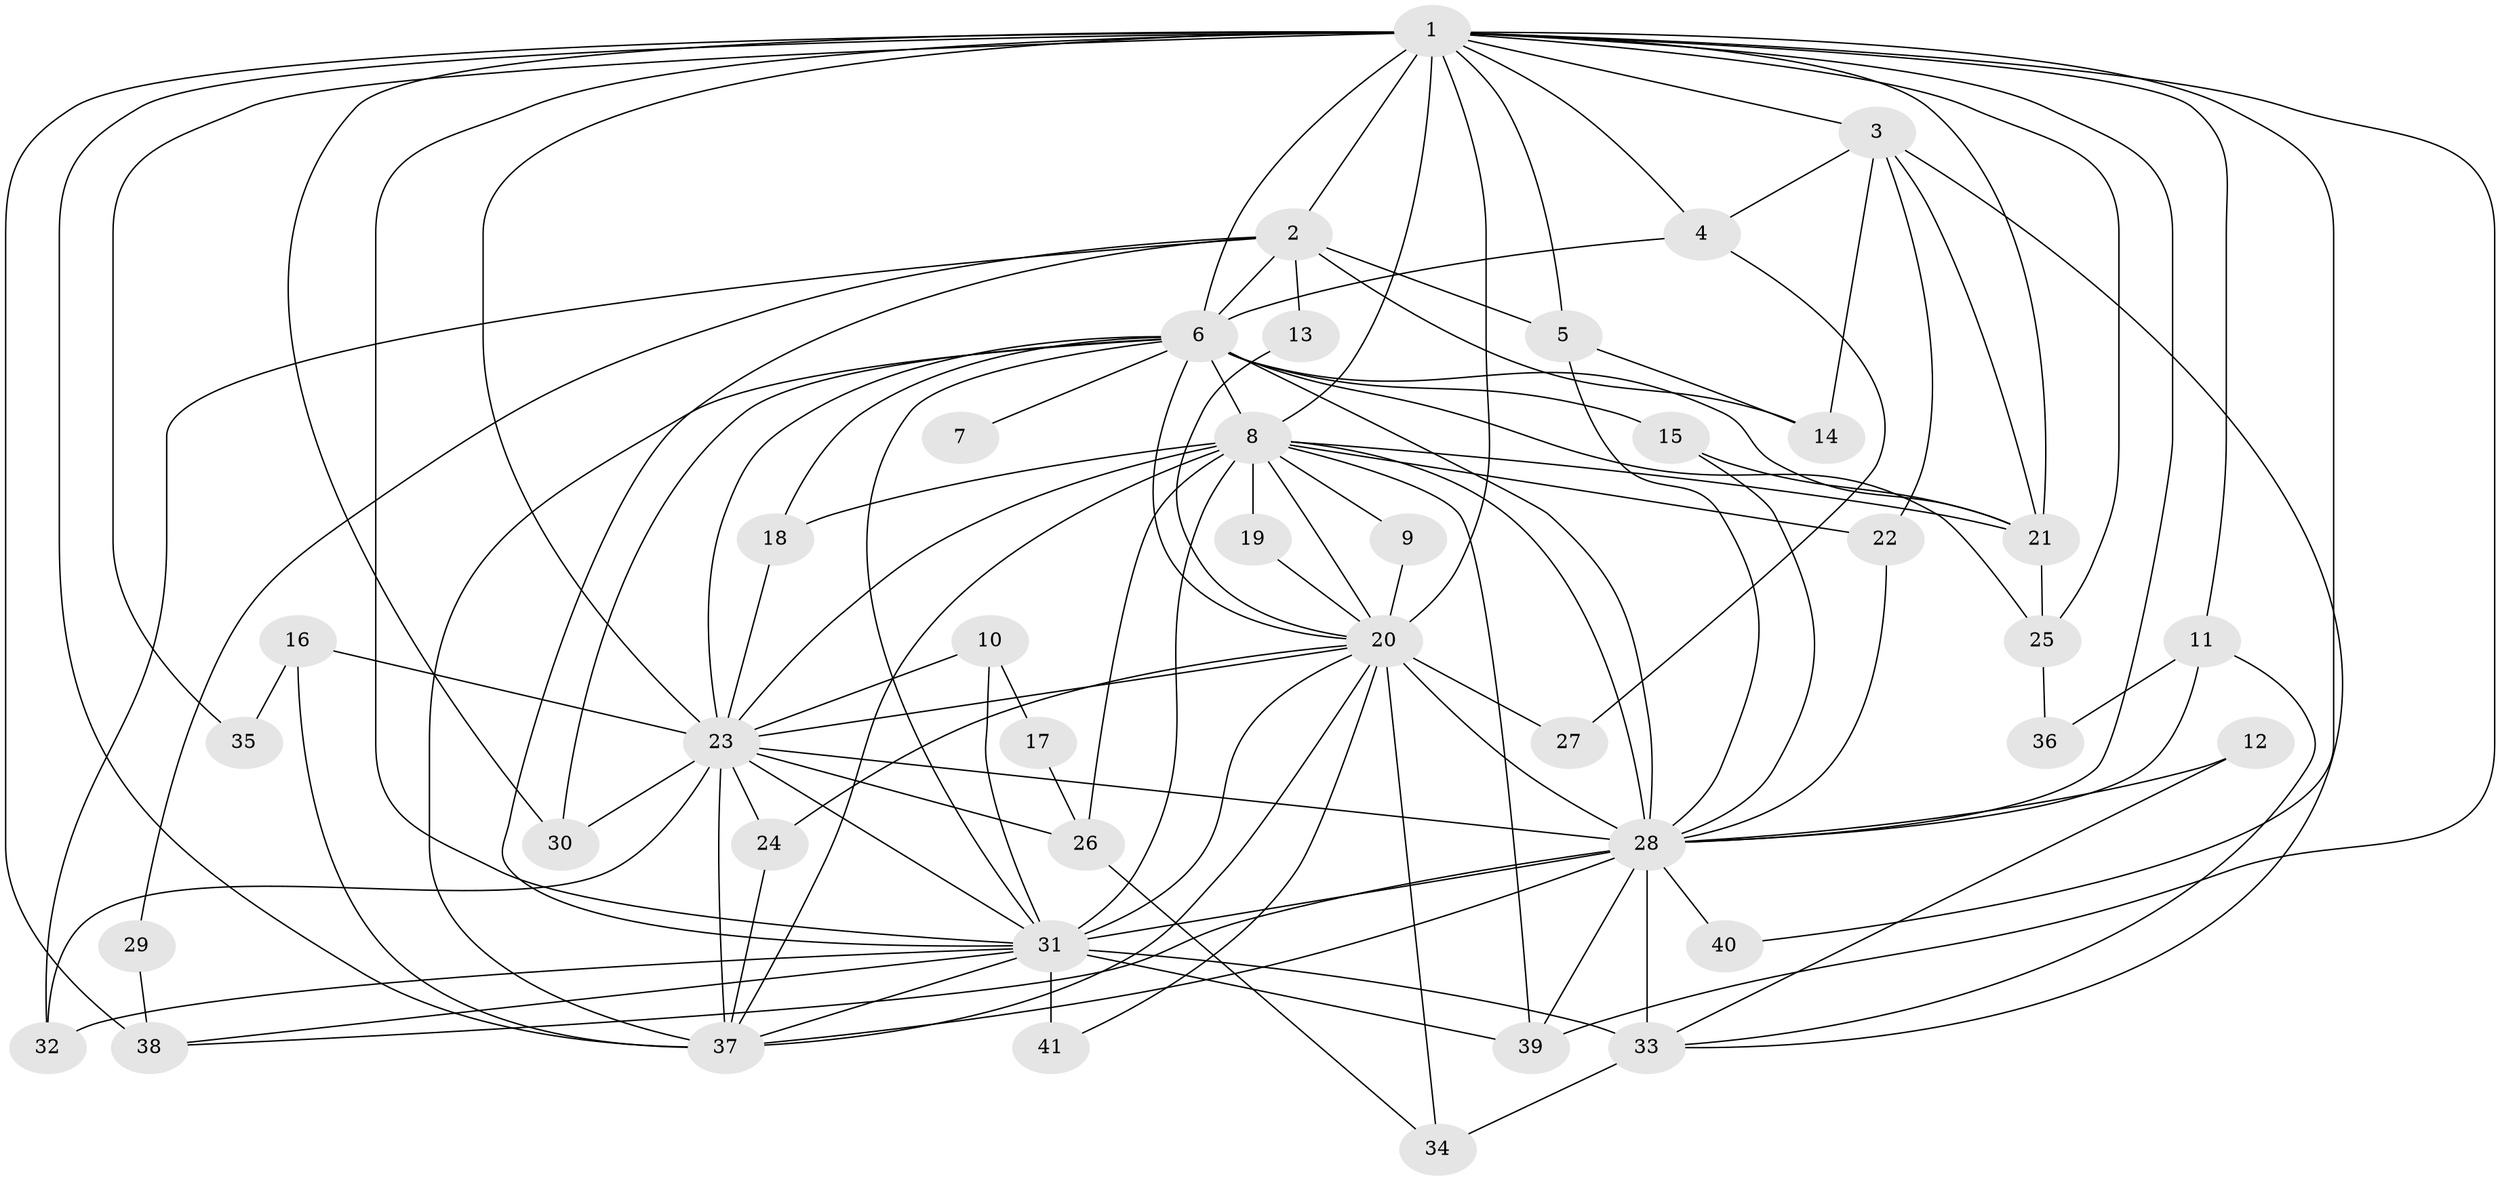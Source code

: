 // original degree distribution, {12: 0.024691358024691357, 20: 0.012345679012345678, 23: 0.012345679012345678, 19: 0.024691358024691357, 17: 0.012345679012345678, 22: 0.024691358024691357, 15: 0.012345679012345678, 8: 0.012345679012345678, 2: 0.5308641975308642, 5: 0.024691358024691357, 4: 0.04938271604938271, 3: 0.2222222222222222, 6: 0.024691358024691357, 7: 0.012345679012345678}
// Generated by graph-tools (version 1.1) at 2025/01/03/09/25 03:01:35]
// undirected, 41 vertices, 111 edges
graph export_dot {
graph [start="1"]
  node [color=gray90,style=filled];
  1;
  2;
  3;
  4;
  5;
  6;
  7;
  8;
  9;
  10;
  11;
  12;
  13;
  14;
  15;
  16;
  17;
  18;
  19;
  20;
  21;
  22;
  23;
  24;
  25;
  26;
  27;
  28;
  29;
  30;
  31;
  32;
  33;
  34;
  35;
  36;
  37;
  38;
  39;
  40;
  41;
  1 -- 2 [weight=1.0];
  1 -- 3 [weight=1.0];
  1 -- 4 [weight=1.0];
  1 -- 5 [weight=1.0];
  1 -- 6 [weight=3.0];
  1 -- 8 [weight=2.0];
  1 -- 11 [weight=1.0];
  1 -- 20 [weight=2.0];
  1 -- 21 [weight=1.0];
  1 -- 23 [weight=2.0];
  1 -- 25 [weight=1.0];
  1 -- 28 [weight=4.0];
  1 -- 30 [weight=1.0];
  1 -- 31 [weight=2.0];
  1 -- 35 [weight=1.0];
  1 -- 37 [weight=2.0];
  1 -- 38 [weight=2.0];
  1 -- 39 [weight=1.0];
  1 -- 40 [weight=1.0];
  2 -- 5 [weight=1.0];
  2 -- 6 [weight=1.0];
  2 -- 13 [weight=1.0];
  2 -- 14 [weight=1.0];
  2 -- 29 [weight=1.0];
  2 -- 31 [weight=1.0];
  2 -- 32 [weight=1.0];
  3 -- 4 [weight=1.0];
  3 -- 14 [weight=1.0];
  3 -- 21 [weight=1.0];
  3 -- 22 [weight=1.0];
  3 -- 33 [weight=1.0];
  4 -- 6 [weight=1.0];
  4 -- 27 [weight=1.0];
  5 -- 14 [weight=1.0];
  5 -- 28 [weight=1.0];
  6 -- 7 [weight=1.0];
  6 -- 8 [weight=3.0];
  6 -- 15 [weight=1.0];
  6 -- 18 [weight=1.0];
  6 -- 20 [weight=1.0];
  6 -- 21 [weight=1.0];
  6 -- 23 [weight=1.0];
  6 -- 25 [weight=1.0];
  6 -- 28 [weight=3.0];
  6 -- 30 [weight=1.0];
  6 -- 31 [weight=1.0];
  6 -- 37 [weight=1.0];
  8 -- 9 [weight=1.0];
  8 -- 18 [weight=1.0];
  8 -- 19 [weight=1.0];
  8 -- 20 [weight=1.0];
  8 -- 21 [weight=1.0];
  8 -- 22 [weight=1.0];
  8 -- 23 [weight=2.0];
  8 -- 26 [weight=1.0];
  8 -- 28 [weight=3.0];
  8 -- 31 [weight=2.0];
  8 -- 37 [weight=1.0];
  8 -- 39 [weight=1.0];
  9 -- 20 [weight=1.0];
  10 -- 17 [weight=1.0];
  10 -- 23 [weight=1.0];
  10 -- 31 [weight=1.0];
  11 -- 28 [weight=1.0];
  11 -- 33 [weight=1.0];
  11 -- 36 [weight=1.0];
  12 -- 28 [weight=1.0];
  12 -- 33 [weight=1.0];
  13 -- 20 [weight=1.0];
  15 -- 21 [weight=1.0];
  15 -- 28 [weight=1.0];
  16 -- 23 [weight=1.0];
  16 -- 35 [weight=1.0];
  16 -- 37 [weight=1.0];
  17 -- 26 [weight=2.0];
  18 -- 23 [weight=1.0];
  19 -- 20 [weight=1.0];
  20 -- 23 [weight=1.0];
  20 -- 24 [weight=1.0];
  20 -- 27 [weight=2.0];
  20 -- 28 [weight=4.0];
  20 -- 31 [weight=1.0];
  20 -- 34 [weight=1.0];
  20 -- 37 [weight=1.0];
  20 -- 41 [weight=1.0];
  21 -- 25 [weight=1.0];
  22 -- 28 [weight=1.0];
  23 -- 24 [weight=1.0];
  23 -- 26 [weight=1.0];
  23 -- 28 [weight=3.0];
  23 -- 30 [weight=1.0];
  23 -- 31 [weight=1.0];
  23 -- 32 [weight=1.0];
  23 -- 37 [weight=2.0];
  24 -- 37 [weight=1.0];
  25 -- 36 [weight=1.0];
  26 -- 34 [weight=1.0];
  28 -- 31 [weight=3.0];
  28 -- 33 [weight=2.0];
  28 -- 37 [weight=2.0];
  28 -- 38 [weight=1.0];
  28 -- 39 [weight=1.0];
  28 -- 40 [weight=2.0];
  29 -- 38 [weight=1.0];
  31 -- 32 [weight=1.0];
  31 -- 33 [weight=1.0];
  31 -- 37 [weight=1.0];
  31 -- 38 [weight=1.0];
  31 -- 39 [weight=1.0];
  31 -- 41 [weight=2.0];
  33 -- 34 [weight=1.0];
}
